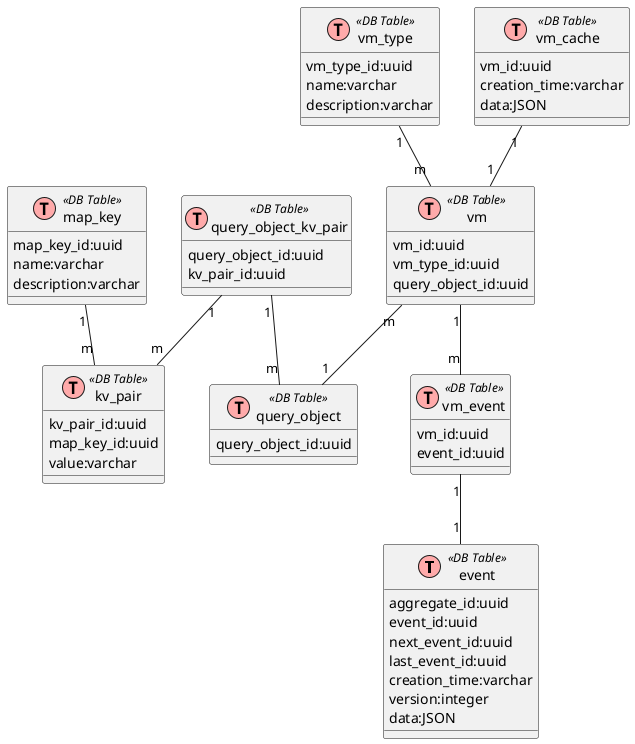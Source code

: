 @startuml
!define TABLE (T, #FFAAAA) DB Table

class event <<TABLE>>
event : aggregate_id:uuid
event : event_id:uuid
event : next_event_id:uuid
event : last_event_id:uuid
event : creation_time:varchar
event : version:integer
event : data:JSON

class vm_type <<TABLE>>
vm_type : vm_type_id:uuid
vm_type : name:varchar
vm_type : description:varchar

class vm <<TABLE>>
vm : vm_id:uuid
vm : vm_type_id:uuid
vm : query_object_id:uuid

class vm_cache <<TABLE>>
vm_cache : vm_id:uuid
vm_cache : creation_time:varchar
vm_cache : data:JSON

class query_object <<TABLE>>
query_object : query_object_id:uuid

class query_object_kv_pair <<TABLE>>
query_object_kv_pair : query_object_id:uuid
query_object_kv_pair : kv_pair_id:uuid

class kv_pair <<TABLE>>
kv_pair : kv_pair_id:uuid
kv_pair : map_key_id:uuid
kv_pair : value:varchar

class map_key <<TABLE>>
map_key : map_key_id:uuid
map_key : name:varchar
map_key : description:varchar

class vm_event <<TABLE>>
vm_event : vm_id:uuid
vm_event : event_id:uuid

vm "m" -- "1" query_object
vm_type "1" -- "m" vm
vm "1" -- "m" vm_event
vm_event "1" -- "1" event
vm_cache "1" -- "1" vm
query_object_kv_pair "1" -- "m" query_object
query_object_kv_pair "1" -- "m" kv_pair
map_key "1" -- "m" kv_pair
@enduml
